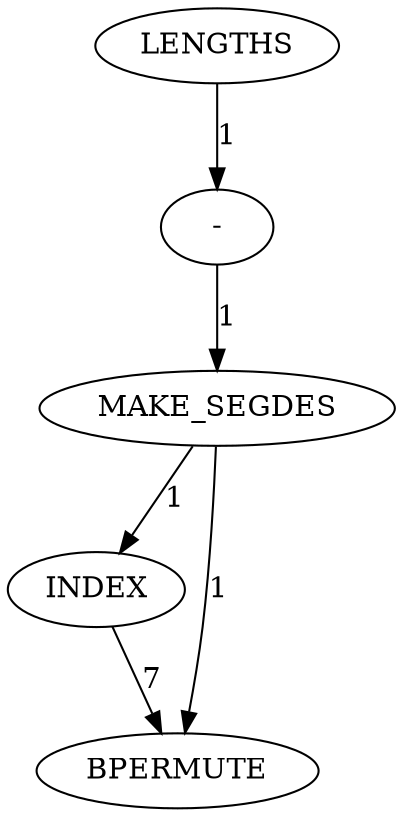digraph {
	maximal_independent_set_large_rmat_INST_5313 [label=LENGTHS cost=43]
	maximal_independent_set_large_rmat_INST_5324 [label=INDEX cost=172]
	maximal_independent_set_large_rmat_INST_5319 [label=MAKE_SEGDES cost=43]
	maximal_independent_set_large_rmat_INST_5332 [label=BPERMUTE cost=172]
	maximal_independent_set_large_rmat_INST_5318 [label="-" cost=86]
	maximal_independent_set_large_rmat_INST_5313 -> maximal_independent_set_large_rmat_INST_5318 [label=1 cost=1]
	maximal_independent_set_large_rmat_INST_5324 -> maximal_independent_set_large_rmat_INST_5332 [label=7 cost=7]
	maximal_independent_set_large_rmat_INST_5319 -> maximal_independent_set_large_rmat_INST_5324 [label=1 cost=1]
	maximal_independent_set_large_rmat_INST_5319 -> maximal_independent_set_large_rmat_INST_5332 [label=1 cost=1]
	maximal_independent_set_large_rmat_INST_5318 -> maximal_independent_set_large_rmat_INST_5319 [label=1 cost=1]
}
